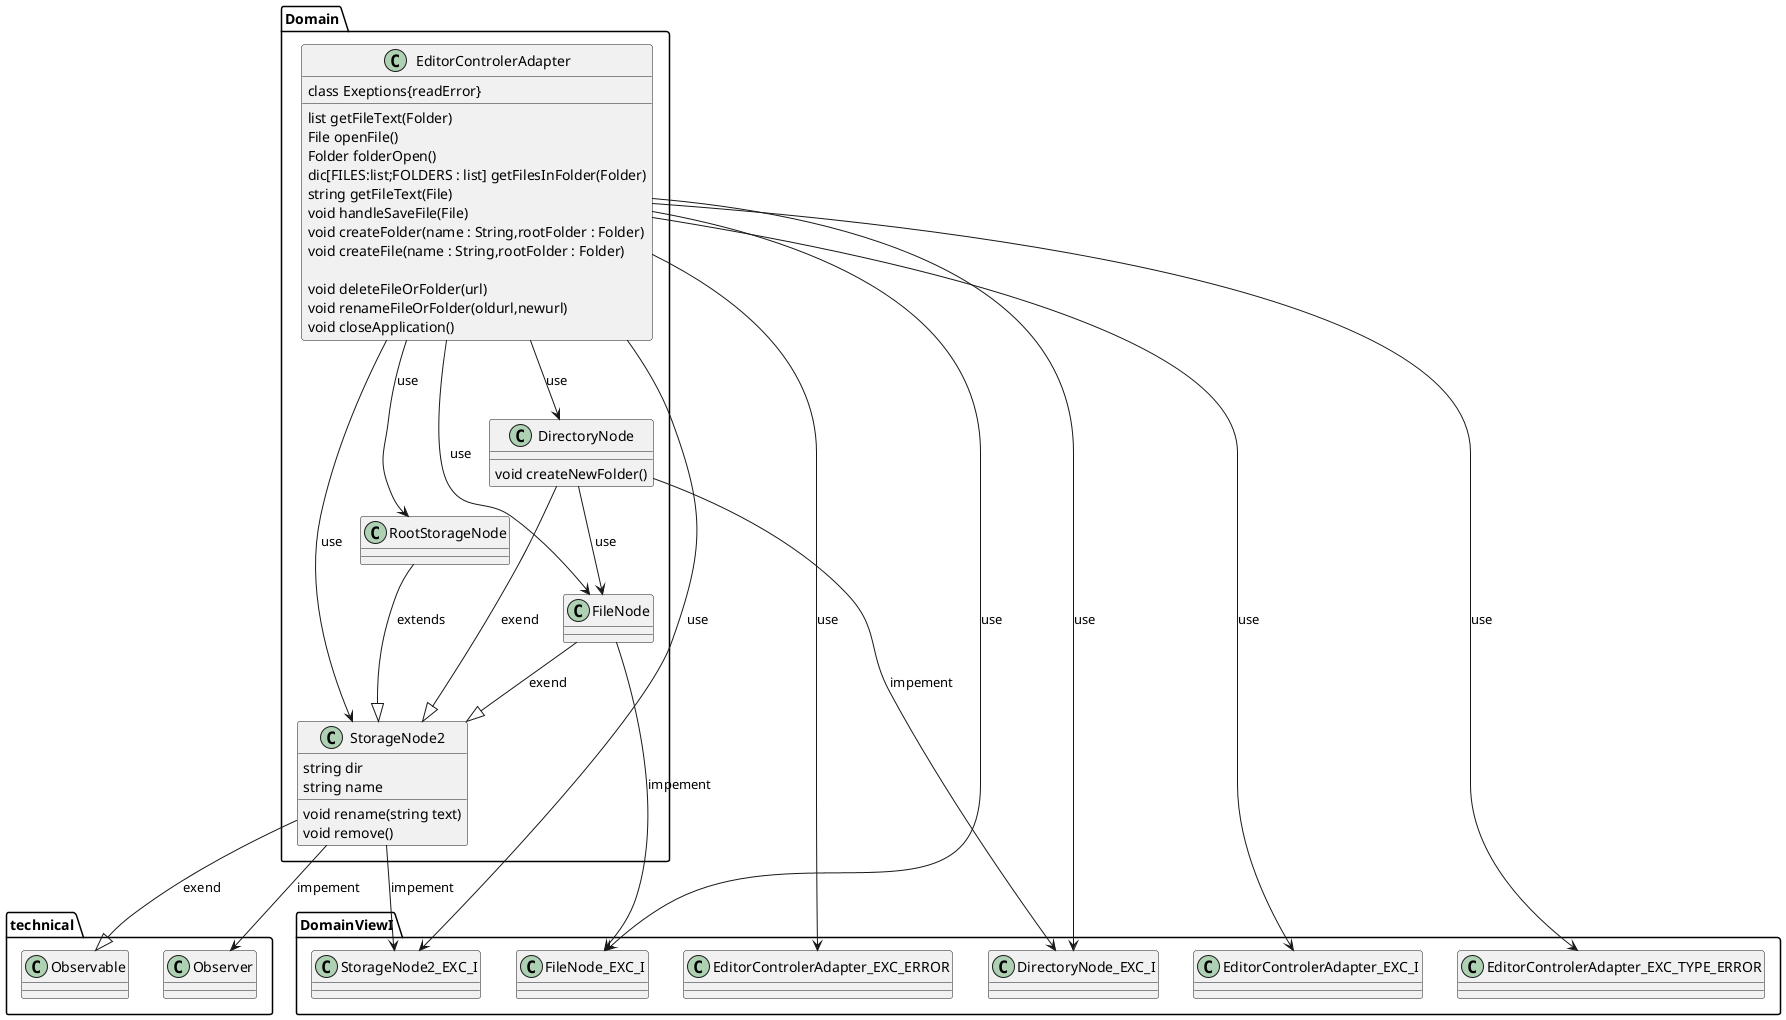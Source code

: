 @startuml

class Domain.StorageNode2 {
    string dir
    string name
    void rename(string text)
    void remove()

}


class Domain.FileNode {
}

class Domain.RootStorageNode {
}
class Domain.DirectoryNode {
    void createNewFolder()
}

class Domain.EditorControlerAdapter {
    class Exeptions{readError}
    list getFileText(Folder)
    File openFile()
    Folder folderOpen()
    dic[FILES:list;FOLDERS : list] getFilesInFolder(Folder)
    string getFileText(File)
    void handleSaveFile(File)
    void createFolder(name : String,rootFolder : Folder)
    void createFile(name : String,rootFolder : Folder)

    void deleteFileOrFolder(url)
    void renameFileOrFolder(oldurl,newurl)
    void closeApplication()

}



Domain.EditorControlerAdapter -->  DomainViewI.DirectoryNode_EXC_I : use
Domain.EditorControlerAdapter -->  DomainViewI.FileNode_EXC_I : use
Domain.EditorControlerAdapter -->  DomainViewI.StorageNode2_EXC_I : use
Domain.EditorControlerAdapter -->  DomainViewI.EditorControlerAdapter_EXC_I : use
Domain.EditorControlerAdapter -->  DomainViewI.EditorControlerAdapter_EXC_TYPE_ERROR : use
Domain.EditorControlerAdapter -->  DomainViewI.EditorControlerAdapter_EXC_ERROR : use


Domain.EditorControlerAdapter -->  Domain.DirectoryNode : use
Domain.EditorControlerAdapter -->  Domain.FileNode : use
Domain.EditorControlerAdapter -->  Domain.StorageNode2 : use
Domain.EditorControlerAdapter -->  Domain.RootStorageNode : use

Domain.RootStorageNode --|>  Domain.StorageNode2 : extends


Domain.FileNode --|>  Domain.StorageNode2 : exend
Domain.FileNode -->  DomainViewI.FileNode_EXC_I : impement

Domain.StorageNode2 --|>  technical.Observable : exend
Domain.StorageNode2 -->  technical.Observer : impement
Domain.StorageNode2 -->  DomainViewI.StorageNode2_EXC_I : impement


Domain.DirectoryNode --|>  Domain.StorageNode2 : exend
Domain.DirectoryNode -->  DomainViewI.DirectoryNode_EXC_I : impement
Domain.DirectoryNode -->  Domain.FileNode : use

@enduml

